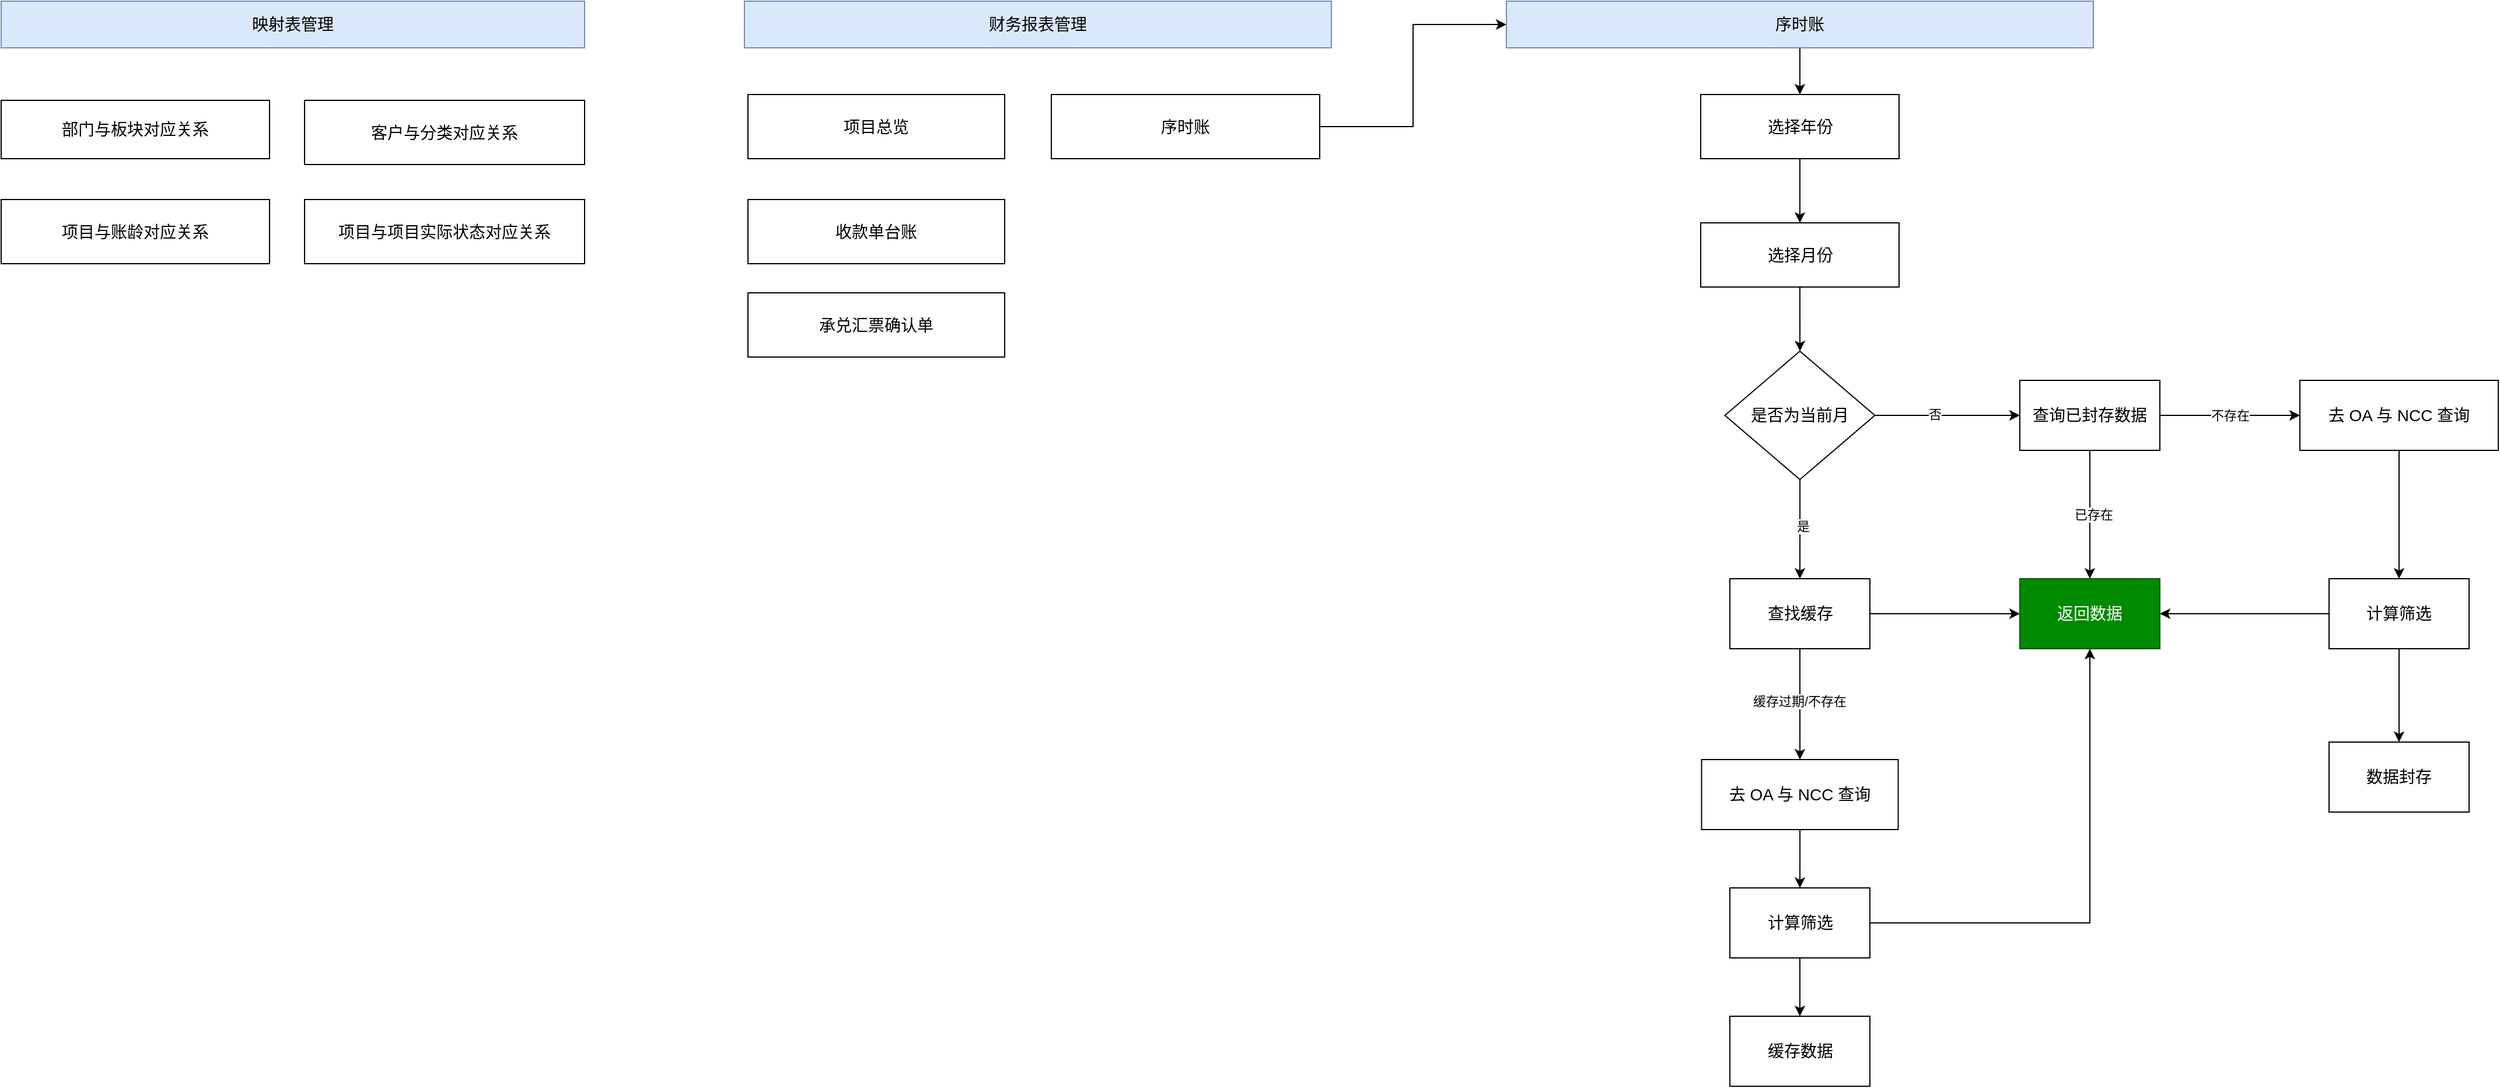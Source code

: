 <mxfile version="21.5.2" type="github">
  <diagram name="第 1 页" id="1ec_RS1h40ruIxiW34ki">
    <mxGraphModel dx="2060" dy="1150" grid="1" gridSize="10" guides="1" tooltips="1" connect="1" arrows="1" fold="1" page="1" pageScale="1" pageWidth="827" pageHeight="1169" math="0" shadow="0">
      <root>
        <mxCell id="0" />
        <mxCell id="1" parent="0" />
        <mxCell id="uWsUh_MkO-yihfhjnB21-5" value="映射表管理" style="rounded=0;whiteSpace=wrap;html=1;fillColor=#dae8fc;strokeColor=#6c8ebf;fontSize=14;" vertex="1" parent="1">
          <mxGeometry y="90" width="500" height="40" as="geometry" />
        </mxCell>
        <mxCell id="uWsUh_MkO-yihfhjnB21-6" value="财务报表管理" style="rounded=0;whiteSpace=wrap;html=1;fillColor=#dae8fc;strokeColor=#6c8ebf;fontSize=14;" vertex="1" parent="1">
          <mxGeometry x="637" y="90" width="503" height="40" as="geometry" />
        </mxCell>
        <mxCell id="uWsUh_MkO-yihfhjnB21-8" value="部门与板块对应关系" style="rounded=0;whiteSpace=wrap;html=1;fontSize=14;" vertex="1" parent="1">
          <mxGeometry y="175" width="230" height="50" as="geometry" />
        </mxCell>
        <mxCell id="uWsUh_MkO-yihfhjnB21-9" value="客户与分类对应关系" style="whiteSpace=wrap;html=1;rounded=0;fontSize=14;" vertex="1" parent="1">
          <mxGeometry x="260" y="175" width="240" height="55" as="geometry" />
        </mxCell>
        <mxCell id="uWsUh_MkO-yihfhjnB21-22" value="" style="edgeStyle=orthogonalEdgeStyle;rounded=0;orthogonalLoop=1;jettySize=auto;html=1;fontSize=14;" edge="1" parent="1" source="uWsUh_MkO-yihfhjnB21-11" target="uWsUh_MkO-yihfhjnB21-21">
          <mxGeometry relative="1" as="geometry" />
        </mxCell>
        <mxCell id="uWsUh_MkO-yihfhjnB21-11" value="选择年份" style="whiteSpace=wrap;html=1;rounded=0;fontSize=14;" vertex="1" parent="1">
          <mxGeometry x="1456.5" y="170" width="170" height="55" as="geometry" />
        </mxCell>
        <mxCell id="uWsUh_MkO-yihfhjnB21-12" value="承兑汇票确认单" style="whiteSpace=wrap;html=1;rounded=0;fontSize=14;" vertex="1" parent="1">
          <mxGeometry x="640" y="340" width="220" height="55" as="geometry" />
        </mxCell>
        <mxCell id="uWsUh_MkO-yihfhjnB21-13" value="收款单台账" style="whiteSpace=wrap;html=1;rounded=0;fontSize=14;" vertex="1" parent="1">
          <mxGeometry x="640" y="260" width="220" height="55" as="geometry" />
        </mxCell>
        <mxCell id="uWsUh_MkO-yihfhjnB21-52" style="edgeStyle=orthogonalEdgeStyle;rounded=0;orthogonalLoop=1;jettySize=auto;html=1;entryX=0;entryY=0.5;entryDx=0;entryDy=0;" edge="1" parent="1" source="uWsUh_MkO-yihfhjnB21-14" target="uWsUh_MkO-yihfhjnB21-19">
          <mxGeometry relative="1" as="geometry" />
        </mxCell>
        <mxCell id="uWsUh_MkO-yihfhjnB21-14" value="序时账" style="whiteSpace=wrap;html=1;rounded=0;fontSize=14;" vertex="1" parent="1">
          <mxGeometry x="900" y="170" width="230" height="55" as="geometry" />
        </mxCell>
        <mxCell id="uWsUh_MkO-yihfhjnB21-15" value="项目总览" style="whiteSpace=wrap;html=1;rounded=0;fontSize=14;" vertex="1" parent="1">
          <mxGeometry x="640" y="170" width="220" height="55" as="geometry" />
        </mxCell>
        <mxCell id="uWsUh_MkO-yihfhjnB21-16" value="项目与项目实际状态对应关系" style="whiteSpace=wrap;html=1;rounded=0;fontSize=14;" vertex="1" parent="1">
          <mxGeometry x="260" y="260" width="240" height="55" as="geometry" />
        </mxCell>
        <mxCell id="uWsUh_MkO-yihfhjnB21-17" value="项目与账龄对应关系" style="whiteSpace=wrap;html=1;rounded=0;fontSize=14;" vertex="1" parent="1">
          <mxGeometry y="260" width="230" height="55" as="geometry" />
        </mxCell>
        <mxCell id="uWsUh_MkO-yihfhjnB21-20" style="edgeStyle=orthogonalEdgeStyle;rounded=0;orthogonalLoop=1;jettySize=auto;html=1;entryX=0.5;entryY=0;entryDx=0;entryDy=0;fontSize=14;" edge="1" parent="1" source="uWsUh_MkO-yihfhjnB21-19" target="uWsUh_MkO-yihfhjnB21-11">
          <mxGeometry relative="1" as="geometry" />
        </mxCell>
        <mxCell id="uWsUh_MkO-yihfhjnB21-19" value="序时账" style="rounded=0;whiteSpace=wrap;html=1;fillColor=#dae8fc;strokeColor=#6c8ebf;fontSize=14;" vertex="1" parent="1">
          <mxGeometry x="1290" y="90" width="503" height="40" as="geometry" />
        </mxCell>
        <mxCell id="uWsUh_MkO-yihfhjnB21-24" style="edgeStyle=orthogonalEdgeStyle;rounded=0;orthogonalLoop=1;jettySize=auto;html=1;fontSize=14;" edge="1" parent="1" source="uWsUh_MkO-yihfhjnB21-21" target="uWsUh_MkO-yihfhjnB21-23">
          <mxGeometry relative="1" as="geometry" />
        </mxCell>
        <mxCell id="uWsUh_MkO-yihfhjnB21-21" value="选择月份" style="whiteSpace=wrap;html=1;rounded=0;fontSize=14;" vertex="1" parent="1">
          <mxGeometry x="1456.5" y="280" width="170" height="55" as="geometry" />
        </mxCell>
        <mxCell id="uWsUh_MkO-yihfhjnB21-26" value="" style="edgeStyle=orthogonalEdgeStyle;rounded=0;orthogonalLoop=1;jettySize=auto;html=1;" edge="1" parent="1" source="uWsUh_MkO-yihfhjnB21-23" target="uWsUh_MkO-yihfhjnB21-25">
          <mxGeometry relative="1" as="geometry" />
        </mxCell>
        <mxCell id="uWsUh_MkO-yihfhjnB21-27" value="否" style="edgeLabel;html=1;align=center;verticalAlign=middle;resizable=0;points=[];" vertex="1" connectable="0" parent="uWsUh_MkO-yihfhjnB21-26">
          <mxGeometry x="-0.187" y="1" relative="1" as="geometry">
            <mxPoint as="offset" />
          </mxGeometry>
        </mxCell>
        <mxCell id="uWsUh_MkO-yihfhjnB21-29" value="" style="edgeStyle=orthogonalEdgeStyle;rounded=0;orthogonalLoop=1;jettySize=auto;html=1;" edge="1" parent="1" source="uWsUh_MkO-yihfhjnB21-23" target="uWsUh_MkO-yihfhjnB21-28">
          <mxGeometry relative="1" as="geometry" />
        </mxCell>
        <mxCell id="uWsUh_MkO-yihfhjnB21-30" value="是" style="edgeLabel;html=1;align=center;verticalAlign=middle;resizable=0;points=[];" vertex="1" connectable="0" parent="uWsUh_MkO-yihfhjnB21-29">
          <mxGeometry x="-0.067" y="2" relative="1" as="geometry">
            <mxPoint as="offset" />
          </mxGeometry>
        </mxCell>
        <mxCell id="uWsUh_MkO-yihfhjnB21-23" value="是否为当前月" style="rhombus;whiteSpace=wrap;html=1;fontSize=14;" vertex="1" parent="1">
          <mxGeometry x="1477.25" y="390" width="128.5" height="110" as="geometry" />
        </mxCell>
        <mxCell id="uWsUh_MkO-yihfhjnB21-41" style="edgeStyle=orthogonalEdgeStyle;rounded=0;orthogonalLoop=1;jettySize=auto;html=1;entryX=0.5;entryY=0;entryDx=0;entryDy=0;" edge="1" parent="1" source="uWsUh_MkO-yihfhjnB21-25" target="uWsUh_MkO-yihfhjnB21-38">
          <mxGeometry relative="1" as="geometry" />
        </mxCell>
        <mxCell id="uWsUh_MkO-yihfhjnB21-42" value="已存在" style="edgeLabel;html=1;align=center;verticalAlign=middle;resizable=0;points=[];" vertex="1" connectable="0" parent="uWsUh_MkO-yihfhjnB21-41">
          <mxGeometry x="0.255" y="2" relative="1" as="geometry">
            <mxPoint x="1" y="-14" as="offset" />
          </mxGeometry>
        </mxCell>
        <mxCell id="uWsUh_MkO-yihfhjnB21-44" value="" style="edgeStyle=orthogonalEdgeStyle;rounded=0;orthogonalLoop=1;jettySize=auto;html=1;" edge="1" parent="1" source="uWsUh_MkO-yihfhjnB21-25" target="uWsUh_MkO-yihfhjnB21-43">
          <mxGeometry relative="1" as="geometry" />
        </mxCell>
        <mxCell id="uWsUh_MkO-yihfhjnB21-45" value="不存在" style="edgeLabel;html=1;align=center;verticalAlign=middle;resizable=0;points=[];" vertex="1" connectable="0" parent="uWsUh_MkO-yihfhjnB21-44">
          <mxGeometry x="-0.217" y="-4" relative="1" as="geometry">
            <mxPoint x="13" y="-4" as="offset" />
          </mxGeometry>
        </mxCell>
        <mxCell id="uWsUh_MkO-yihfhjnB21-25" value="查询已封存数据" style="whiteSpace=wrap;html=1;fontSize=14;" vertex="1" parent="1">
          <mxGeometry x="1730" y="415" width="120" height="60" as="geometry" />
        </mxCell>
        <mxCell id="uWsUh_MkO-yihfhjnB21-32" value="" style="edgeStyle=orthogonalEdgeStyle;rounded=0;orthogonalLoop=1;jettySize=auto;html=1;" edge="1" parent="1" source="uWsUh_MkO-yihfhjnB21-28" target="uWsUh_MkO-yihfhjnB21-31">
          <mxGeometry relative="1" as="geometry" />
        </mxCell>
        <mxCell id="uWsUh_MkO-yihfhjnB21-33" value="缓存过期/不存在" style="edgeLabel;html=1;align=center;verticalAlign=middle;resizable=0;points=[];" vertex="1" connectable="0" parent="uWsUh_MkO-yihfhjnB21-32">
          <mxGeometry x="-0.054" y="-1" relative="1" as="geometry">
            <mxPoint as="offset" />
          </mxGeometry>
        </mxCell>
        <mxCell id="uWsUh_MkO-yihfhjnB21-39" value="" style="edgeStyle=orthogonalEdgeStyle;rounded=0;orthogonalLoop=1;jettySize=auto;html=1;" edge="1" parent="1" source="uWsUh_MkO-yihfhjnB21-28" target="uWsUh_MkO-yihfhjnB21-38">
          <mxGeometry relative="1" as="geometry" />
        </mxCell>
        <mxCell id="uWsUh_MkO-yihfhjnB21-28" value="查找缓存" style="whiteSpace=wrap;html=1;fontSize=14;" vertex="1" parent="1">
          <mxGeometry x="1481.5" y="585" width="120" height="60" as="geometry" />
        </mxCell>
        <mxCell id="uWsUh_MkO-yihfhjnB21-35" value="" style="edgeStyle=orthogonalEdgeStyle;rounded=0;orthogonalLoop=1;jettySize=auto;html=1;" edge="1" parent="1" source="uWsUh_MkO-yihfhjnB21-31" target="uWsUh_MkO-yihfhjnB21-34">
          <mxGeometry relative="1" as="geometry" />
        </mxCell>
        <mxCell id="uWsUh_MkO-yihfhjnB21-31" value="去 OA 与 NCC 查询" style="whiteSpace=wrap;html=1;fontSize=14;" vertex="1" parent="1">
          <mxGeometry x="1457.25" y="740" width="168.5" height="60" as="geometry" />
        </mxCell>
        <mxCell id="uWsUh_MkO-yihfhjnB21-37" value="" style="edgeStyle=orthogonalEdgeStyle;rounded=0;orthogonalLoop=1;jettySize=auto;html=1;" edge="1" parent="1" source="uWsUh_MkO-yihfhjnB21-34" target="uWsUh_MkO-yihfhjnB21-36">
          <mxGeometry relative="1" as="geometry" />
        </mxCell>
        <mxCell id="uWsUh_MkO-yihfhjnB21-40" style="edgeStyle=orthogonalEdgeStyle;rounded=0;orthogonalLoop=1;jettySize=auto;html=1;entryX=0.5;entryY=1;entryDx=0;entryDy=0;" edge="1" parent="1" source="uWsUh_MkO-yihfhjnB21-34" target="uWsUh_MkO-yihfhjnB21-38">
          <mxGeometry relative="1" as="geometry" />
        </mxCell>
        <mxCell id="uWsUh_MkO-yihfhjnB21-34" value="计算筛选" style="whiteSpace=wrap;html=1;fontSize=14;" vertex="1" parent="1">
          <mxGeometry x="1481.5" y="850" width="120" height="60" as="geometry" />
        </mxCell>
        <mxCell id="uWsUh_MkO-yihfhjnB21-36" value="缓存数据" style="whiteSpace=wrap;html=1;fontSize=14;" vertex="1" parent="1">
          <mxGeometry x="1481.5" y="960" width="120" height="60" as="geometry" />
        </mxCell>
        <mxCell id="uWsUh_MkO-yihfhjnB21-38" value="返回数据" style="whiteSpace=wrap;html=1;fontSize=14;fillColor=#008a00;fontColor=#ffffff;strokeColor=#005700;" vertex="1" parent="1">
          <mxGeometry x="1730" y="585" width="120" height="60" as="geometry" />
        </mxCell>
        <mxCell id="uWsUh_MkO-yihfhjnB21-47" value="" style="edgeStyle=orthogonalEdgeStyle;rounded=0;orthogonalLoop=1;jettySize=auto;html=1;" edge="1" parent="1" source="uWsUh_MkO-yihfhjnB21-43" target="uWsUh_MkO-yihfhjnB21-46">
          <mxGeometry relative="1" as="geometry" />
        </mxCell>
        <mxCell id="uWsUh_MkO-yihfhjnB21-43" value="去 OA 与 NCC 查询" style="whiteSpace=wrap;html=1;fontSize=14;" vertex="1" parent="1">
          <mxGeometry x="1970" y="415" width="170" height="60" as="geometry" />
        </mxCell>
        <mxCell id="uWsUh_MkO-yihfhjnB21-48" style="edgeStyle=orthogonalEdgeStyle;rounded=0;orthogonalLoop=1;jettySize=auto;html=1;entryX=1;entryY=0.5;entryDx=0;entryDy=0;" edge="1" parent="1" source="uWsUh_MkO-yihfhjnB21-46" target="uWsUh_MkO-yihfhjnB21-38">
          <mxGeometry relative="1" as="geometry" />
        </mxCell>
        <mxCell id="uWsUh_MkO-yihfhjnB21-50" value="" style="edgeStyle=orthogonalEdgeStyle;rounded=0;orthogonalLoop=1;jettySize=auto;html=1;" edge="1" parent="1" source="uWsUh_MkO-yihfhjnB21-46" target="uWsUh_MkO-yihfhjnB21-49">
          <mxGeometry relative="1" as="geometry" />
        </mxCell>
        <mxCell id="uWsUh_MkO-yihfhjnB21-46" value="计算筛选" style="whiteSpace=wrap;html=1;fontSize=14;" vertex="1" parent="1">
          <mxGeometry x="1995" y="585" width="120" height="60" as="geometry" />
        </mxCell>
        <mxCell id="uWsUh_MkO-yihfhjnB21-49" value="数据封存" style="whiteSpace=wrap;html=1;fontSize=14;" vertex="1" parent="1">
          <mxGeometry x="1995" y="725" width="120" height="60" as="geometry" />
        </mxCell>
      </root>
    </mxGraphModel>
  </diagram>
</mxfile>
